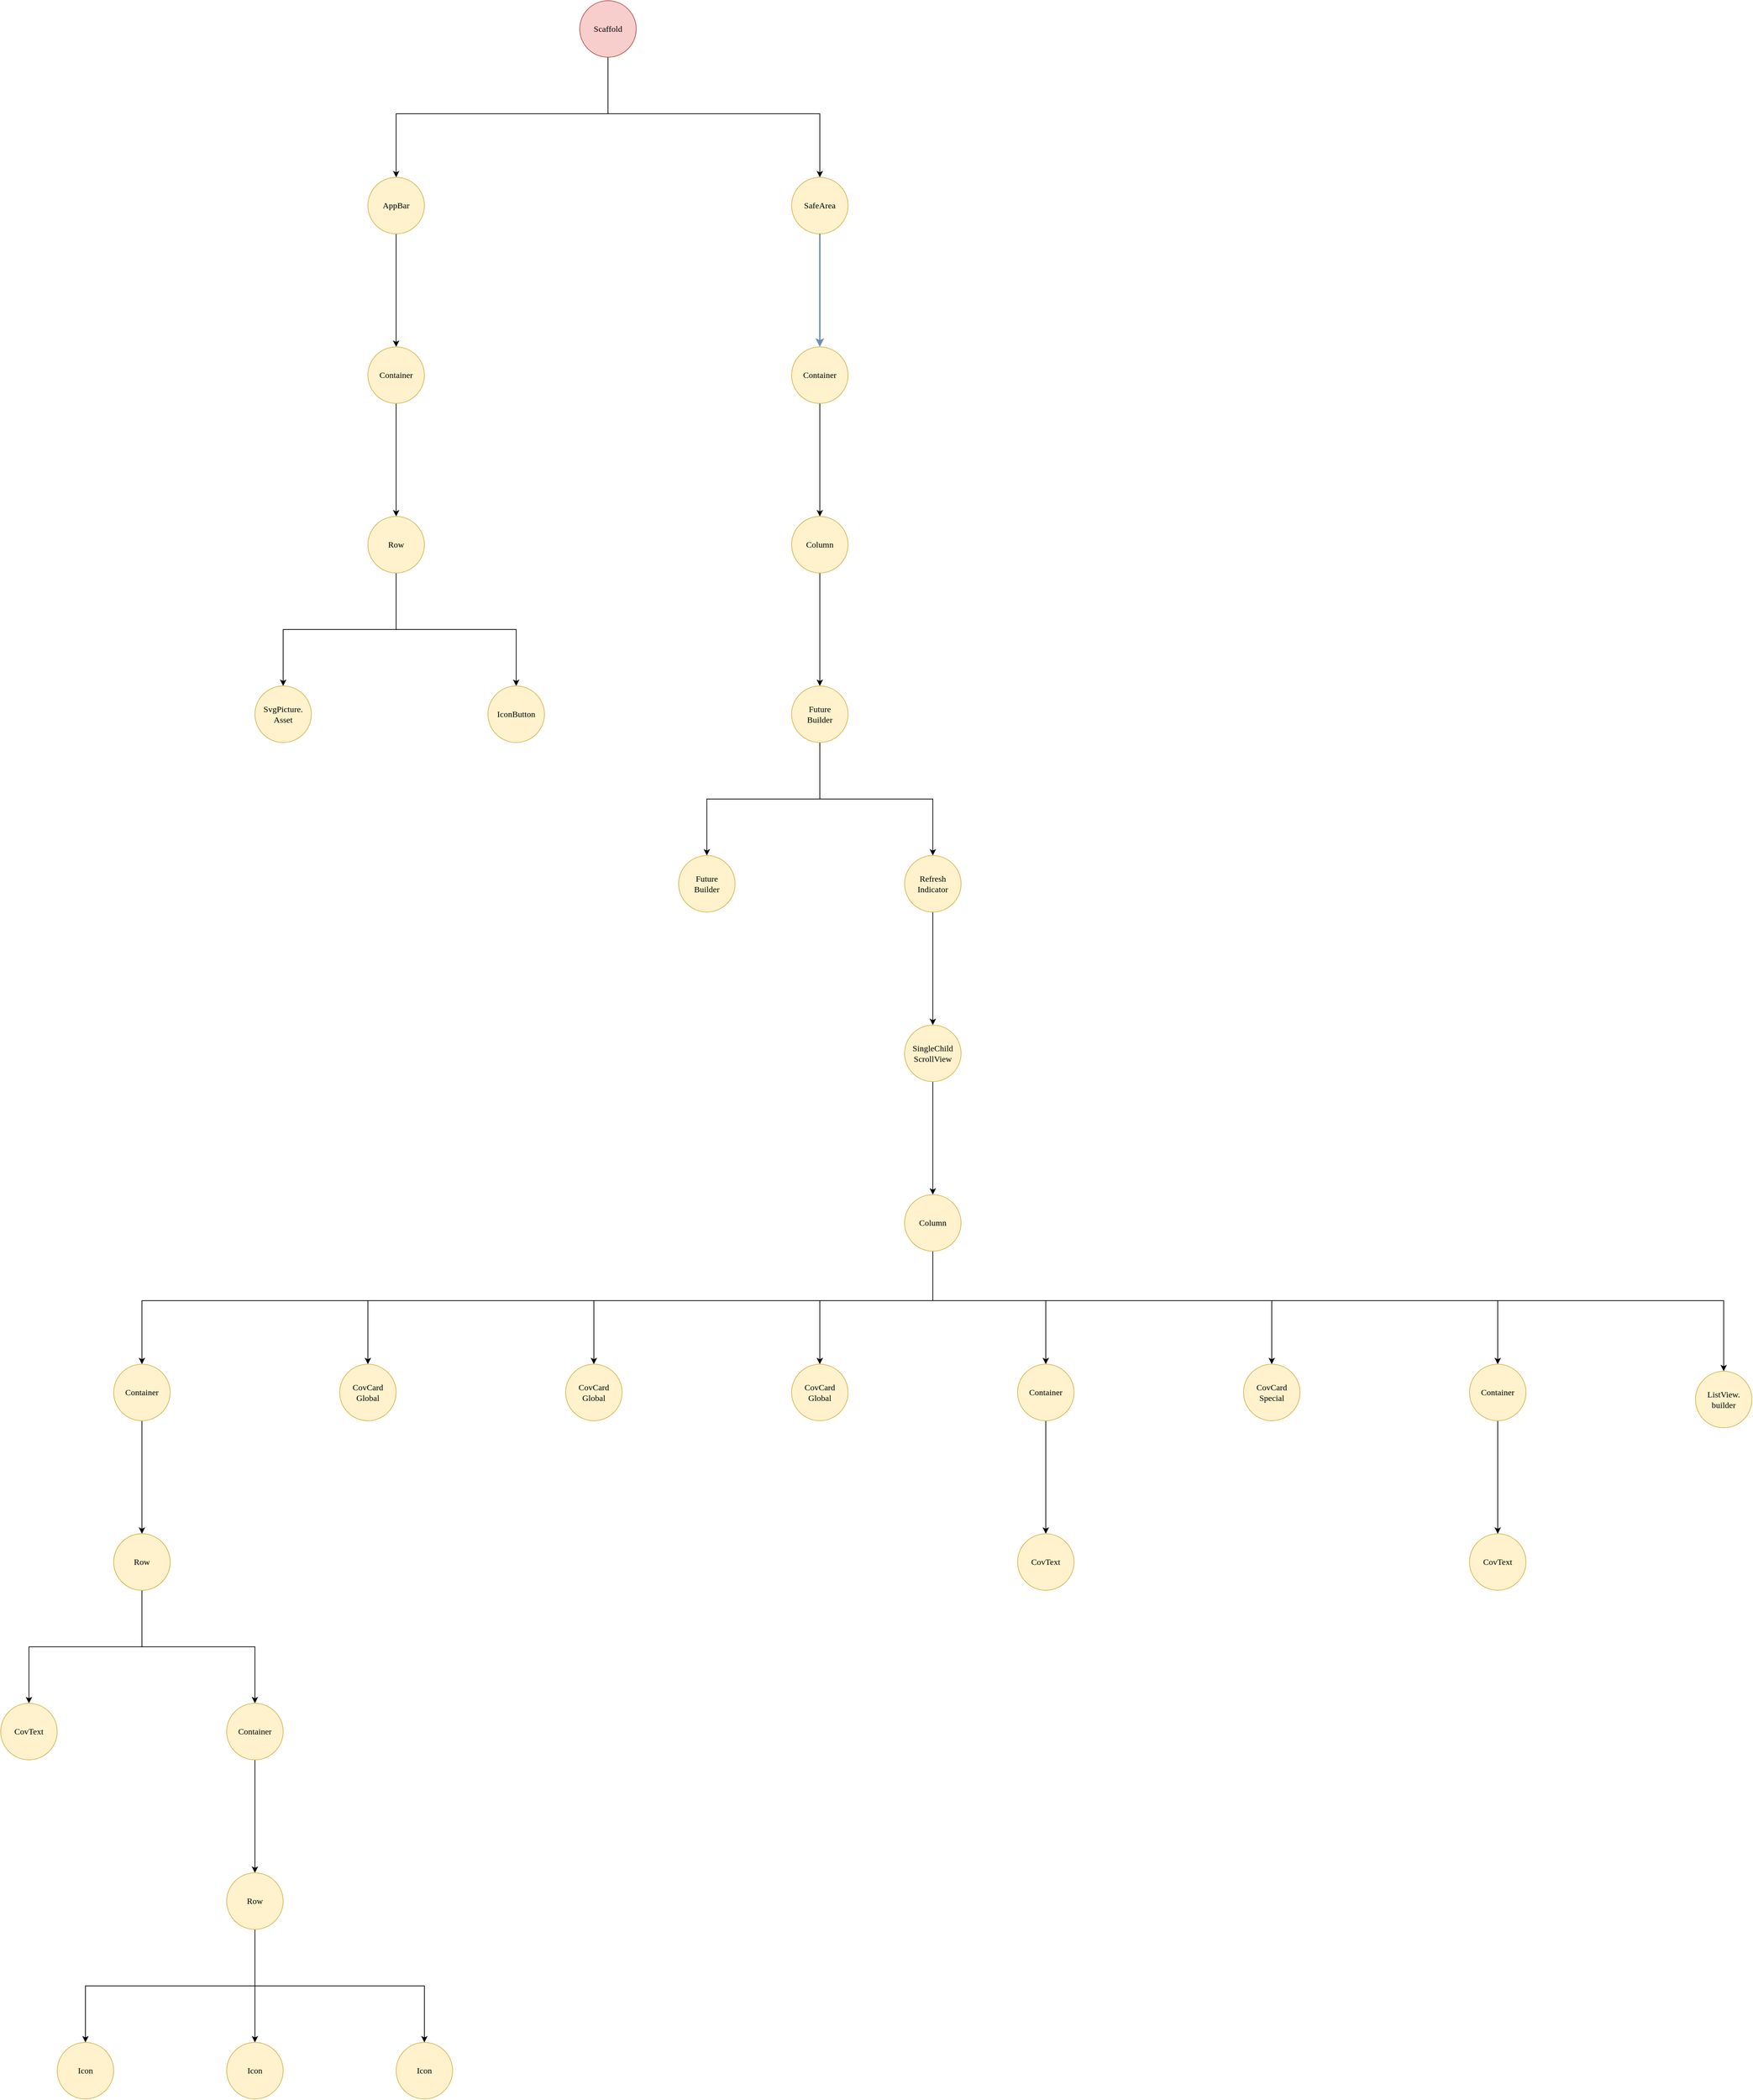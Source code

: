 <mxfile version="13.7.7" type="device"><diagram id="fLpZn8wgduBqjd5CORHO" name="Page-1"><mxGraphModel dx="4275" dy="2330" grid="1" gridSize="10" guides="1" tooltips="1" connect="1" arrows="1" fold="1" page="1" pageScale="1" pageWidth="850" pageHeight="1100" math="0" shadow="0"><root><mxCell id="0"/><mxCell id="1" parent="0"/><mxCell id="bT15BJXEBlqw_Ba61aOd-63" style="edgeStyle=orthogonalEdgeStyle;rounded=0;orthogonalLoop=1;jettySize=auto;html=1;" edge="1" parent="1" source="bT15BJXEBlqw_Ba61aOd-1" target="bT15BJXEBlqw_Ba61aOd-57"><mxGeometry relative="1" as="geometry"><Array as="points"><mxPoint x="1380" y="200"/><mxPoint x="1080" y="200"/></Array></mxGeometry></mxCell><mxCell id="bT15BJXEBlqw_Ba61aOd-64" style="edgeStyle=orthogonalEdgeStyle;rounded=0;orthogonalLoop=1;jettySize=auto;html=1;" edge="1" parent="1" source="bT15BJXEBlqw_Ba61aOd-1" target="bT15BJXEBlqw_Ba61aOd-2"><mxGeometry relative="1" as="geometry"><Array as="points"><mxPoint x="1380" y="200"/><mxPoint x="1680" y="200"/></Array></mxGeometry></mxCell><mxCell id="bT15BJXEBlqw_Ba61aOd-1" value="Scaffold" style="ellipse;whiteSpace=wrap;html=1;aspect=fixed;fontFamily=Verdana;fillColor=#f8cecc;strokeColor=#b85450;" vertex="1" parent="1"><mxGeometry x="1340" y="40" width="80" height="80" as="geometry"/></mxCell><mxCell id="bT15BJXEBlqw_Ba61aOd-2" value="SafeArea" style="ellipse;whiteSpace=wrap;html=1;aspect=fixed;fontFamily=Verdana;fillColor=#fff2cc;strokeColor=#d6b656;" vertex="1" parent="1"><mxGeometry x="1640" y="290" width="80" height="80" as="geometry"/></mxCell><mxCell id="bT15BJXEBlqw_Ba61aOd-3" value="" style="edgeStyle=orthogonalEdgeStyle;rounded=0;orthogonalLoop=1;jettySize=auto;html=1;" edge="1" parent="1" source="bT15BJXEBlqw_Ba61aOd-4" target="bT15BJXEBlqw_Ba61aOd-6"><mxGeometry relative="1" as="geometry"/></mxCell><mxCell id="bT15BJXEBlqw_Ba61aOd-4" value="Container" style="ellipse;whiteSpace=wrap;html=1;aspect=fixed;fontFamily=Verdana;fillColor=#fff2cc;strokeColor=#d6b656;" vertex="1" parent="1"><mxGeometry x="1640" y="530" width="80" height="80" as="geometry"/></mxCell><mxCell id="bT15BJXEBlqw_Ba61aOd-5" value="" style="edgeStyle=orthogonalEdgeStyle;rounded=0;orthogonalLoop=1;jettySize=auto;html=1;" edge="1" parent="1" source="bT15BJXEBlqw_Ba61aOd-6" target="bT15BJXEBlqw_Ba61aOd-10"><mxGeometry relative="1" as="geometry"/></mxCell><mxCell id="bT15BJXEBlqw_Ba61aOd-6" value="Column" style="ellipse;whiteSpace=wrap;html=1;aspect=fixed;fontFamily=Verdana;fillColor=#fff2cc;strokeColor=#d6b656;" vertex="1" parent="1"><mxGeometry x="1640" y="770" width="80" height="80" as="geometry"/></mxCell><mxCell id="bT15BJXEBlqw_Ba61aOd-8" value="" style="endArrow=classic;html=1;strokeWidth=2;fontFamily=Verdana;exitX=0.5;exitY=1;exitDx=0;exitDy=0;entryX=0.5;entryY=0;entryDx=0;entryDy=0;fillColor=#dae8fc;strokeColor=#6c8ebf;" edge="1" parent="1" source="bT15BJXEBlqw_Ba61aOd-2" target="bT15BJXEBlqw_Ba61aOd-4"><mxGeometry width="50" height="50" relative="1" as="geometry"><mxPoint x="1580" y="510" as="sourcePoint"/><mxPoint x="1630" y="460" as="targetPoint"/></mxGeometry></mxCell><mxCell id="bT15BJXEBlqw_Ba61aOd-52" style="edgeStyle=orthogonalEdgeStyle;rounded=0;orthogonalLoop=1;jettySize=auto;html=1;" edge="1" parent="1" source="bT15BJXEBlqw_Ba61aOd-10" target="bT15BJXEBlqw_Ba61aOd-51"><mxGeometry relative="1" as="geometry"><Array as="points"><mxPoint x="1680" y="1170"/><mxPoint x="1520" y="1170"/></Array></mxGeometry></mxCell><mxCell id="bT15BJXEBlqw_Ba61aOd-53" style="edgeStyle=orthogonalEdgeStyle;rounded=0;orthogonalLoop=1;jettySize=auto;html=1;" edge="1" parent="1" source="bT15BJXEBlqw_Ba61aOd-10" target="bT15BJXEBlqw_Ba61aOd-14"><mxGeometry relative="1" as="geometry"><Array as="points"><mxPoint x="1680" y="1170"/><mxPoint x="1840" y="1170"/></Array></mxGeometry></mxCell><mxCell id="bT15BJXEBlqw_Ba61aOd-10" value="&lt;div&gt;Future&lt;/div&gt;&lt;div&gt;Builder&lt;/div&gt;" style="ellipse;whiteSpace=wrap;html=1;aspect=fixed;fontFamily=Verdana;fillColor=#fff2cc;strokeColor=#d6b656;" vertex="1" parent="1"><mxGeometry x="1640" y="1010" width="80" height="80" as="geometry"/></mxCell><mxCell id="bT15BJXEBlqw_Ba61aOd-13" style="edgeStyle=orthogonalEdgeStyle;rounded=0;orthogonalLoop=1;jettySize=auto;html=1;" edge="1" parent="1" source="bT15BJXEBlqw_Ba61aOd-14" target="bT15BJXEBlqw_Ba61aOd-16"><mxGeometry relative="1" as="geometry"/></mxCell><mxCell id="bT15BJXEBlqw_Ba61aOd-14" value="&lt;div&gt;Refresh&lt;/div&gt;&lt;div&gt;Indicator&lt;/div&gt;" style="ellipse;whiteSpace=wrap;html=1;aspect=fixed;fontFamily=Verdana;fillColor=#fff2cc;strokeColor=#d6b656;" vertex="1" parent="1"><mxGeometry x="1800" y="1250" width="80" height="80" as="geometry"/></mxCell><mxCell id="bT15BJXEBlqw_Ba61aOd-15" style="edgeStyle=orthogonalEdgeStyle;rounded=0;orthogonalLoop=1;jettySize=auto;html=1;" edge="1" parent="1" source="bT15BJXEBlqw_Ba61aOd-16" target="bT15BJXEBlqw_Ba61aOd-25"><mxGeometry relative="1" as="geometry"/></mxCell><mxCell id="bT15BJXEBlqw_Ba61aOd-16" value="&lt;div&gt;SingleChild&lt;/div&gt;&lt;div&gt;ScrollView&lt;br&gt;&lt;/div&gt;" style="ellipse;whiteSpace=wrap;html=1;aspect=fixed;fontFamily=Verdana;fillColor=#fff2cc;strokeColor=#d6b656;" vertex="1" parent="1"><mxGeometry x="1800" y="1490" width="80" height="80" as="geometry"/></mxCell><mxCell id="bT15BJXEBlqw_Ba61aOd-17" style="edgeStyle=orthogonalEdgeStyle;rounded=0;orthogonalLoop=1;jettySize=auto;html=1;" edge="1" parent="1" source="bT15BJXEBlqw_Ba61aOd-25" target="bT15BJXEBlqw_Ba61aOd-33"><mxGeometry relative="1" as="geometry"><Array as="points"><mxPoint x="1840" y="1880"/><mxPoint x="720" y="1880"/></Array></mxGeometry></mxCell><mxCell id="bT15BJXEBlqw_Ba61aOd-18" style="edgeStyle=orthogonalEdgeStyle;rounded=0;orthogonalLoop=1;jettySize=auto;html=1;" edge="1" parent="1" source="bT15BJXEBlqw_Ba61aOd-25" target="bT15BJXEBlqw_Ba61aOd-29"><mxGeometry relative="1" as="geometry"><Array as="points"><mxPoint x="1840" y="1880"/><mxPoint x="1040" y="1880"/></Array></mxGeometry></mxCell><mxCell id="bT15BJXEBlqw_Ba61aOd-19" style="edgeStyle=orthogonalEdgeStyle;rounded=0;orthogonalLoop=1;jettySize=auto;html=1;" edge="1" parent="1" source="bT15BJXEBlqw_Ba61aOd-25" target="bT15BJXEBlqw_Ba61aOd-28"><mxGeometry relative="1" as="geometry"><Array as="points"><mxPoint x="1840" y="1880"/><mxPoint x="1360" y="1880"/></Array></mxGeometry></mxCell><mxCell id="bT15BJXEBlqw_Ba61aOd-20" style="edgeStyle=orthogonalEdgeStyle;rounded=0;orthogonalLoop=1;jettySize=auto;html=1;" edge="1" parent="1" source="bT15BJXEBlqw_Ba61aOd-25" target="bT15BJXEBlqw_Ba61aOd-27"><mxGeometry relative="1" as="geometry"><Array as="points"><mxPoint x="1840" y="1880"/><mxPoint x="1680" y="1880"/></Array></mxGeometry></mxCell><mxCell id="bT15BJXEBlqw_Ba61aOd-21" style="edgeStyle=orthogonalEdgeStyle;rounded=0;orthogonalLoop=1;jettySize=auto;html=1;" edge="1" parent="1" source="bT15BJXEBlqw_Ba61aOd-25" target="bT15BJXEBlqw_Ba61aOd-26"><mxGeometry relative="1" as="geometry"><Array as="points"><mxPoint x="1840" y="1880"/><mxPoint x="2000" y="1880"/></Array></mxGeometry></mxCell><mxCell id="bT15BJXEBlqw_Ba61aOd-22" style="edgeStyle=orthogonalEdgeStyle;rounded=0;orthogonalLoop=1;jettySize=auto;html=1;" edge="1" parent="1" source="bT15BJXEBlqw_Ba61aOd-25" target="bT15BJXEBlqw_Ba61aOd-31"><mxGeometry relative="1" as="geometry"><Array as="points"><mxPoint x="1840" y="1880"/><mxPoint x="2320" y="1880"/></Array></mxGeometry></mxCell><mxCell id="bT15BJXEBlqw_Ba61aOd-23" style="edgeStyle=orthogonalEdgeStyle;rounded=0;orthogonalLoop=1;jettySize=auto;html=1;" edge="1" parent="1" source="bT15BJXEBlqw_Ba61aOd-25" target="bT15BJXEBlqw_Ba61aOd-30"><mxGeometry relative="1" as="geometry"><Array as="points"><mxPoint x="1840" y="1880"/><mxPoint x="2640" y="1880"/></Array></mxGeometry></mxCell><mxCell id="bT15BJXEBlqw_Ba61aOd-24" style="edgeStyle=orthogonalEdgeStyle;rounded=0;orthogonalLoop=1;jettySize=auto;html=1;" edge="1" parent="1" source="bT15BJXEBlqw_Ba61aOd-25" target="bT15BJXEBlqw_Ba61aOd-34"><mxGeometry relative="1" as="geometry"><Array as="points"><mxPoint x="1840" y="1880"/><mxPoint x="2960" y="1880"/></Array></mxGeometry></mxCell><mxCell id="bT15BJXEBlqw_Ba61aOd-25" value="Column" style="ellipse;whiteSpace=wrap;html=1;aspect=fixed;fontFamily=Verdana;fillColor=#fff2cc;strokeColor=#d6b656;" vertex="1" parent="1"><mxGeometry x="1800" y="1730" width="80" height="80" as="geometry"/></mxCell><mxCell id="bT15BJXEBlqw_Ba61aOd-50" style="edgeStyle=orthogonalEdgeStyle;rounded=0;orthogonalLoop=1;jettySize=auto;html=1;" edge="1" parent="1" source="bT15BJXEBlqw_Ba61aOd-26" target="bT15BJXEBlqw_Ba61aOd-49"><mxGeometry relative="1" as="geometry"/></mxCell><mxCell id="bT15BJXEBlqw_Ba61aOd-26" value="&lt;div&gt;Container&lt;/div&gt;" style="ellipse;whiteSpace=wrap;html=1;aspect=fixed;fontFamily=Verdana;fillColor=#fff2cc;strokeColor=#d6b656;" vertex="1" parent="1"><mxGeometry x="1960" y="1970" width="80" height="80" as="geometry"/></mxCell><mxCell id="bT15BJXEBlqw_Ba61aOd-27" value="&lt;div&gt;CovCard&lt;/div&gt;&lt;div&gt;Global&lt;br&gt;&lt;/div&gt;" style="ellipse;whiteSpace=wrap;html=1;aspect=fixed;fontFamily=Verdana;fillColor=#fff2cc;strokeColor=#d6b656;" vertex="1" parent="1"><mxGeometry x="1640" y="1970" width="80" height="80" as="geometry"/></mxCell><mxCell id="bT15BJXEBlqw_Ba61aOd-28" value="&lt;div&gt;CovCard&lt;/div&gt;&lt;div&gt;Global&lt;br&gt;&lt;/div&gt;" style="ellipse;whiteSpace=wrap;html=1;aspect=fixed;fontFamily=Verdana;fillColor=#fff2cc;strokeColor=#d6b656;" vertex="1" parent="1"><mxGeometry x="1320" y="1970" width="80" height="80" as="geometry"/></mxCell><mxCell id="bT15BJXEBlqw_Ba61aOd-29" value="&lt;div&gt;CovCard&lt;/div&gt;&lt;div&gt;Global&lt;br&gt;&lt;/div&gt;" style="ellipse;whiteSpace=wrap;html=1;aspect=fixed;fontFamily=Verdana;fillColor=#fff2cc;strokeColor=#d6b656;" vertex="1" parent="1"><mxGeometry x="1000" y="1970" width="80" height="80" as="geometry"/></mxCell><mxCell id="bT15BJXEBlqw_Ba61aOd-56" style="edgeStyle=orthogonalEdgeStyle;rounded=0;orthogonalLoop=1;jettySize=auto;html=1;" edge="1" parent="1" source="bT15BJXEBlqw_Ba61aOd-30" target="bT15BJXEBlqw_Ba61aOd-55"><mxGeometry relative="1" as="geometry"/></mxCell><mxCell id="bT15BJXEBlqw_Ba61aOd-30" value="Container" style="ellipse;whiteSpace=wrap;html=1;aspect=fixed;fontFamily=Verdana;fillColor=#fff2cc;strokeColor=#d6b656;" vertex="1" parent="1"><mxGeometry x="2600" y="1970" width="80" height="80" as="geometry"/></mxCell><mxCell id="bT15BJXEBlqw_Ba61aOd-31" value="&lt;div&gt;CovCard&lt;/div&gt;&lt;div&gt;Special&lt;br&gt;&lt;/div&gt;" style="ellipse;whiteSpace=wrap;html=1;aspect=fixed;fontFamily=Verdana;fillColor=#fff2cc;strokeColor=#d6b656;" vertex="1" parent="1"><mxGeometry x="2280" y="1970" width="80" height="80" as="geometry"/></mxCell><mxCell id="bT15BJXEBlqw_Ba61aOd-32" style="edgeStyle=orthogonalEdgeStyle;rounded=0;orthogonalLoop=1;jettySize=auto;html=1;" edge="1" parent="1" source="bT15BJXEBlqw_Ba61aOd-33" target="bT15BJXEBlqw_Ba61aOd-38"><mxGeometry relative="1" as="geometry"/></mxCell><mxCell id="bT15BJXEBlqw_Ba61aOd-33" value="Container" style="ellipse;whiteSpace=wrap;html=1;aspect=fixed;fontFamily=Verdana;fillColor=#fff2cc;strokeColor=#d6b656;" vertex="1" parent="1"><mxGeometry x="680" y="1970" width="80" height="80" as="geometry"/></mxCell><mxCell id="bT15BJXEBlqw_Ba61aOd-34" value="&lt;div&gt;ListView.&lt;/div&gt;&lt;div&gt;builder&lt;br&gt;&lt;/div&gt;" style="ellipse;whiteSpace=wrap;html=1;aspect=fixed;fontFamily=Verdana;fillColor=#fff2cc;strokeColor=#d6b656;" vertex="1" parent="1"><mxGeometry x="2920" y="1980" width="80" height="80" as="geometry"/></mxCell><mxCell id="bT15BJXEBlqw_Ba61aOd-35" value="&lt;div&gt;CovCard&lt;/div&gt;&lt;div&gt;Global&lt;br&gt;&lt;/div&gt;" style="ellipse;whiteSpace=wrap;html=1;aspect=fixed;fontFamily=Verdana;fillColor=#fff2cc;strokeColor=#d6b656;" vertex="1" parent="1"><mxGeometry x="680" y="2210" width="80" height="80" as="geometry"/></mxCell><mxCell id="bT15BJXEBlqw_Ba61aOd-36" style="edgeStyle=orthogonalEdgeStyle;rounded=0;orthogonalLoop=1;jettySize=auto;html=1;" edge="1" parent="1" source="bT15BJXEBlqw_Ba61aOd-38" target="bT15BJXEBlqw_Ba61aOd-39"><mxGeometry relative="1" as="geometry"><Array as="points"><mxPoint x="720" y="2370"/><mxPoint x="560" y="2370"/></Array></mxGeometry></mxCell><mxCell id="bT15BJXEBlqw_Ba61aOd-37" style="edgeStyle=orthogonalEdgeStyle;rounded=0;orthogonalLoop=1;jettySize=auto;html=1;" edge="1" parent="1" source="bT15BJXEBlqw_Ba61aOd-38" target="bT15BJXEBlqw_Ba61aOd-41"><mxGeometry relative="1" as="geometry"><Array as="points"><mxPoint x="720" y="2370"/><mxPoint x="880" y="2370"/></Array></mxGeometry></mxCell><mxCell id="bT15BJXEBlqw_Ba61aOd-38" value="Row" style="ellipse;whiteSpace=wrap;html=1;aspect=fixed;fontFamily=Verdana;fillColor=#fff2cc;strokeColor=#d6b656;" vertex="1" parent="1"><mxGeometry x="680" y="2210" width="80" height="80" as="geometry"/></mxCell><mxCell id="bT15BJXEBlqw_Ba61aOd-39" value="CovText" style="ellipse;whiteSpace=wrap;html=1;aspect=fixed;fontFamily=Verdana;fillColor=#fff2cc;strokeColor=#d6b656;" vertex="1" parent="1"><mxGeometry x="520" y="2450" width="80" height="80" as="geometry"/></mxCell><mxCell id="bT15BJXEBlqw_Ba61aOd-40" style="edgeStyle=orthogonalEdgeStyle;rounded=0;orthogonalLoop=1;jettySize=auto;html=1;" edge="1" parent="1" source="bT15BJXEBlqw_Ba61aOd-41" target="bT15BJXEBlqw_Ba61aOd-45"><mxGeometry relative="1" as="geometry"/></mxCell><mxCell id="bT15BJXEBlqw_Ba61aOd-41" value="Container" style="ellipse;whiteSpace=wrap;html=1;aspect=fixed;fontFamily=Verdana;fillColor=#fff2cc;strokeColor=#d6b656;" vertex="1" parent="1"><mxGeometry x="840" y="2450" width="80" height="80" as="geometry"/></mxCell><mxCell id="bT15BJXEBlqw_Ba61aOd-42" style="edgeStyle=orthogonalEdgeStyle;rounded=0;orthogonalLoop=1;jettySize=auto;html=1;" edge="1" parent="1" source="bT15BJXEBlqw_Ba61aOd-45" target="bT15BJXEBlqw_Ba61aOd-47"><mxGeometry relative="1" as="geometry"><Array as="points"><mxPoint x="880" y="2850"/><mxPoint x="640" y="2850"/></Array></mxGeometry></mxCell><mxCell id="bT15BJXEBlqw_Ba61aOd-43" style="edgeStyle=orthogonalEdgeStyle;rounded=0;orthogonalLoop=1;jettySize=auto;html=1;" edge="1" parent="1" source="bT15BJXEBlqw_Ba61aOd-45" target="bT15BJXEBlqw_Ba61aOd-48"><mxGeometry relative="1" as="geometry"/></mxCell><mxCell id="bT15BJXEBlqw_Ba61aOd-44" style="edgeStyle=orthogonalEdgeStyle;rounded=0;orthogonalLoop=1;jettySize=auto;html=1;" edge="1" parent="1" source="bT15BJXEBlqw_Ba61aOd-45" target="bT15BJXEBlqw_Ba61aOd-46"><mxGeometry relative="1" as="geometry"><Array as="points"><mxPoint x="880" y="2850"/><mxPoint x="1120" y="2850"/></Array></mxGeometry></mxCell><mxCell id="bT15BJXEBlqw_Ba61aOd-45" value="Row" style="ellipse;whiteSpace=wrap;html=1;aspect=fixed;fontFamily=Verdana;fillColor=#fff2cc;strokeColor=#d6b656;" vertex="1" parent="1"><mxGeometry x="840" y="2690" width="80" height="80" as="geometry"/></mxCell><mxCell id="bT15BJXEBlqw_Ba61aOd-46" value="&lt;div&gt;Icon&lt;/div&gt;" style="ellipse;whiteSpace=wrap;html=1;aspect=fixed;fontFamily=Verdana;fillColor=#fff2cc;strokeColor=#d6b656;" vertex="1" parent="1"><mxGeometry x="1080" y="2930" width="80" height="80" as="geometry"/></mxCell><mxCell id="bT15BJXEBlqw_Ba61aOd-47" value="&lt;div&gt;Icon&lt;/div&gt;" style="ellipse;whiteSpace=wrap;html=1;aspect=fixed;fontFamily=Verdana;fillColor=#fff2cc;strokeColor=#d6b656;" vertex="1" parent="1"><mxGeometry x="600" y="2930" width="80" height="80" as="geometry"/></mxCell><mxCell id="bT15BJXEBlqw_Ba61aOd-48" value="&lt;div&gt;Icon&lt;/div&gt;" style="ellipse;whiteSpace=wrap;html=1;aspect=fixed;fontFamily=Verdana;fillColor=#fff2cc;strokeColor=#d6b656;" vertex="1" parent="1"><mxGeometry x="840" y="2930" width="80" height="80" as="geometry"/></mxCell><mxCell id="bT15BJXEBlqw_Ba61aOd-49" value="CovText" style="ellipse;whiteSpace=wrap;html=1;aspect=fixed;fontFamily=Verdana;fillColor=#fff2cc;strokeColor=#d6b656;" vertex="1" parent="1"><mxGeometry x="1960" y="2210" width="80" height="80" as="geometry"/></mxCell><mxCell id="bT15BJXEBlqw_Ba61aOd-51" value="&lt;div&gt;Future&lt;/div&gt;&lt;div&gt;Builder&lt;/div&gt;" style="ellipse;whiteSpace=wrap;html=1;aspect=fixed;fontFamily=Verdana;fillColor=#fff2cc;strokeColor=#d6b656;" vertex="1" parent="1"><mxGeometry x="1480" y="1250" width="80" height="80" as="geometry"/></mxCell><mxCell id="bT15BJXEBlqw_Ba61aOd-55" value="CovText" style="ellipse;whiteSpace=wrap;html=1;aspect=fixed;fontFamily=Verdana;fillColor=#fff2cc;strokeColor=#d6b656;" vertex="1" parent="1"><mxGeometry x="2600" y="2210" width="80" height="80" as="geometry"/></mxCell><mxCell id="bT15BJXEBlqw_Ba61aOd-65" style="edgeStyle=orthogonalEdgeStyle;rounded=0;orthogonalLoop=1;jettySize=auto;html=1;" edge="1" parent="1" source="bT15BJXEBlqw_Ba61aOd-57" target="bT15BJXEBlqw_Ba61aOd-58"><mxGeometry relative="1" as="geometry"/></mxCell><mxCell id="bT15BJXEBlqw_Ba61aOd-57" value="AppBar" style="ellipse;whiteSpace=wrap;html=1;aspect=fixed;fontFamily=Verdana;fillColor=#fff2cc;strokeColor=#d6b656;" vertex="1" parent="1"><mxGeometry x="1040" y="290" width="80" height="80" as="geometry"/></mxCell><mxCell id="bT15BJXEBlqw_Ba61aOd-66" style="edgeStyle=orthogonalEdgeStyle;rounded=0;orthogonalLoop=1;jettySize=auto;html=1;" edge="1" parent="1" source="bT15BJXEBlqw_Ba61aOd-58" target="bT15BJXEBlqw_Ba61aOd-59"><mxGeometry relative="1" as="geometry"/></mxCell><mxCell id="bT15BJXEBlqw_Ba61aOd-58" value="Container" style="ellipse;whiteSpace=wrap;html=1;aspect=fixed;fontFamily=Verdana;fillColor=#fff2cc;strokeColor=#d6b656;" vertex="1" parent="1"><mxGeometry x="1040" y="530" width="80" height="80" as="geometry"/></mxCell><mxCell id="bT15BJXEBlqw_Ba61aOd-67" style="edgeStyle=orthogonalEdgeStyle;rounded=0;orthogonalLoop=1;jettySize=auto;html=1;" edge="1" parent="1" source="bT15BJXEBlqw_Ba61aOd-59" target="bT15BJXEBlqw_Ba61aOd-60"><mxGeometry relative="1" as="geometry"><Array as="points"><mxPoint x="1080" y="930"/><mxPoint x="920" y="930"/></Array></mxGeometry></mxCell><mxCell id="bT15BJXEBlqw_Ba61aOd-68" style="edgeStyle=orthogonalEdgeStyle;rounded=0;orthogonalLoop=1;jettySize=auto;html=1;" edge="1" parent="1" source="bT15BJXEBlqw_Ba61aOd-59" target="bT15BJXEBlqw_Ba61aOd-61"><mxGeometry relative="1" as="geometry"><Array as="points"><mxPoint x="1080" y="930"/><mxPoint x="1250" y="930"/></Array></mxGeometry></mxCell><mxCell id="bT15BJXEBlqw_Ba61aOd-59" value="Row" style="ellipse;whiteSpace=wrap;html=1;aspect=fixed;fontFamily=Verdana;fillColor=#fff2cc;strokeColor=#d6b656;" vertex="1" parent="1"><mxGeometry x="1040" y="770" width="80" height="80" as="geometry"/></mxCell><mxCell id="bT15BJXEBlqw_Ba61aOd-60" value="&lt;div&gt;SvgPicture.&lt;/div&gt;&lt;div&gt;Asset&lt;br&gt;&lt;/div&gt;" style="ellipse;whiteSpace=wrap;html=1;aspect=fixed;fontFamily=Verdana;fillColor=#fff2cc;strokeColor=#d6b656;" vertex="1" parent="1"><mxGeometry x="880" y="1010" width="80" height="80" as="geometry"/></mxCell><mxCell id="bT15BJXEBlqw_Ba61aOd-61" value="IconButton" style="ellipse;whiteSpace=wrap;html=1;aspect=fixed;fontFamily=Verdana;fillColor=#fff2cc;strokeColor=#d6b656;" vertex="1" parent="1"><mxGeometry x="1210" y="1010" width="80" height="80" as="geometry"/></mxCell></root></mxGraphModel></diagram></mxfile>
